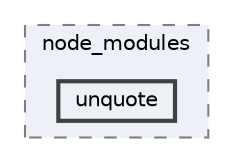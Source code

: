 digraph "pkiclassroomrescheduler/src/main/frontend/node_modules/unquote"
{
 // LATEX_PDF_SIZE
  bgcolor="transparent";
  edge [fontname=Helvetica,fontsize=10,labelfontname=Helvetica,labelfontsize=10];
  node [fontname=Helvetica,fontsize=10,shape=box,height=0.2,width=0.4];
  compound=true
  subgraph clusterdir_72953eda66ccb3a2722c28e1c3e6c23b {
    graph [ bgcolor="#edf0f7", pencolor="grey50", label="node_modules", fontname=Helvetica,fontsize=10 style="filled,dashed", URL="dir_72953eda66ccb3a2722c28e1c3e6c23b.html",tooltip=""]
  dir_e5a9bc005a7f545ac2344de57533b2c6 [label="unquote", fillcolor="#edf0f7", color="grey25", style="filled,bold", URL="dir_e5a9bc005a7f545ac2344de57533b2c6.html",tooltip=""];
  }
}
